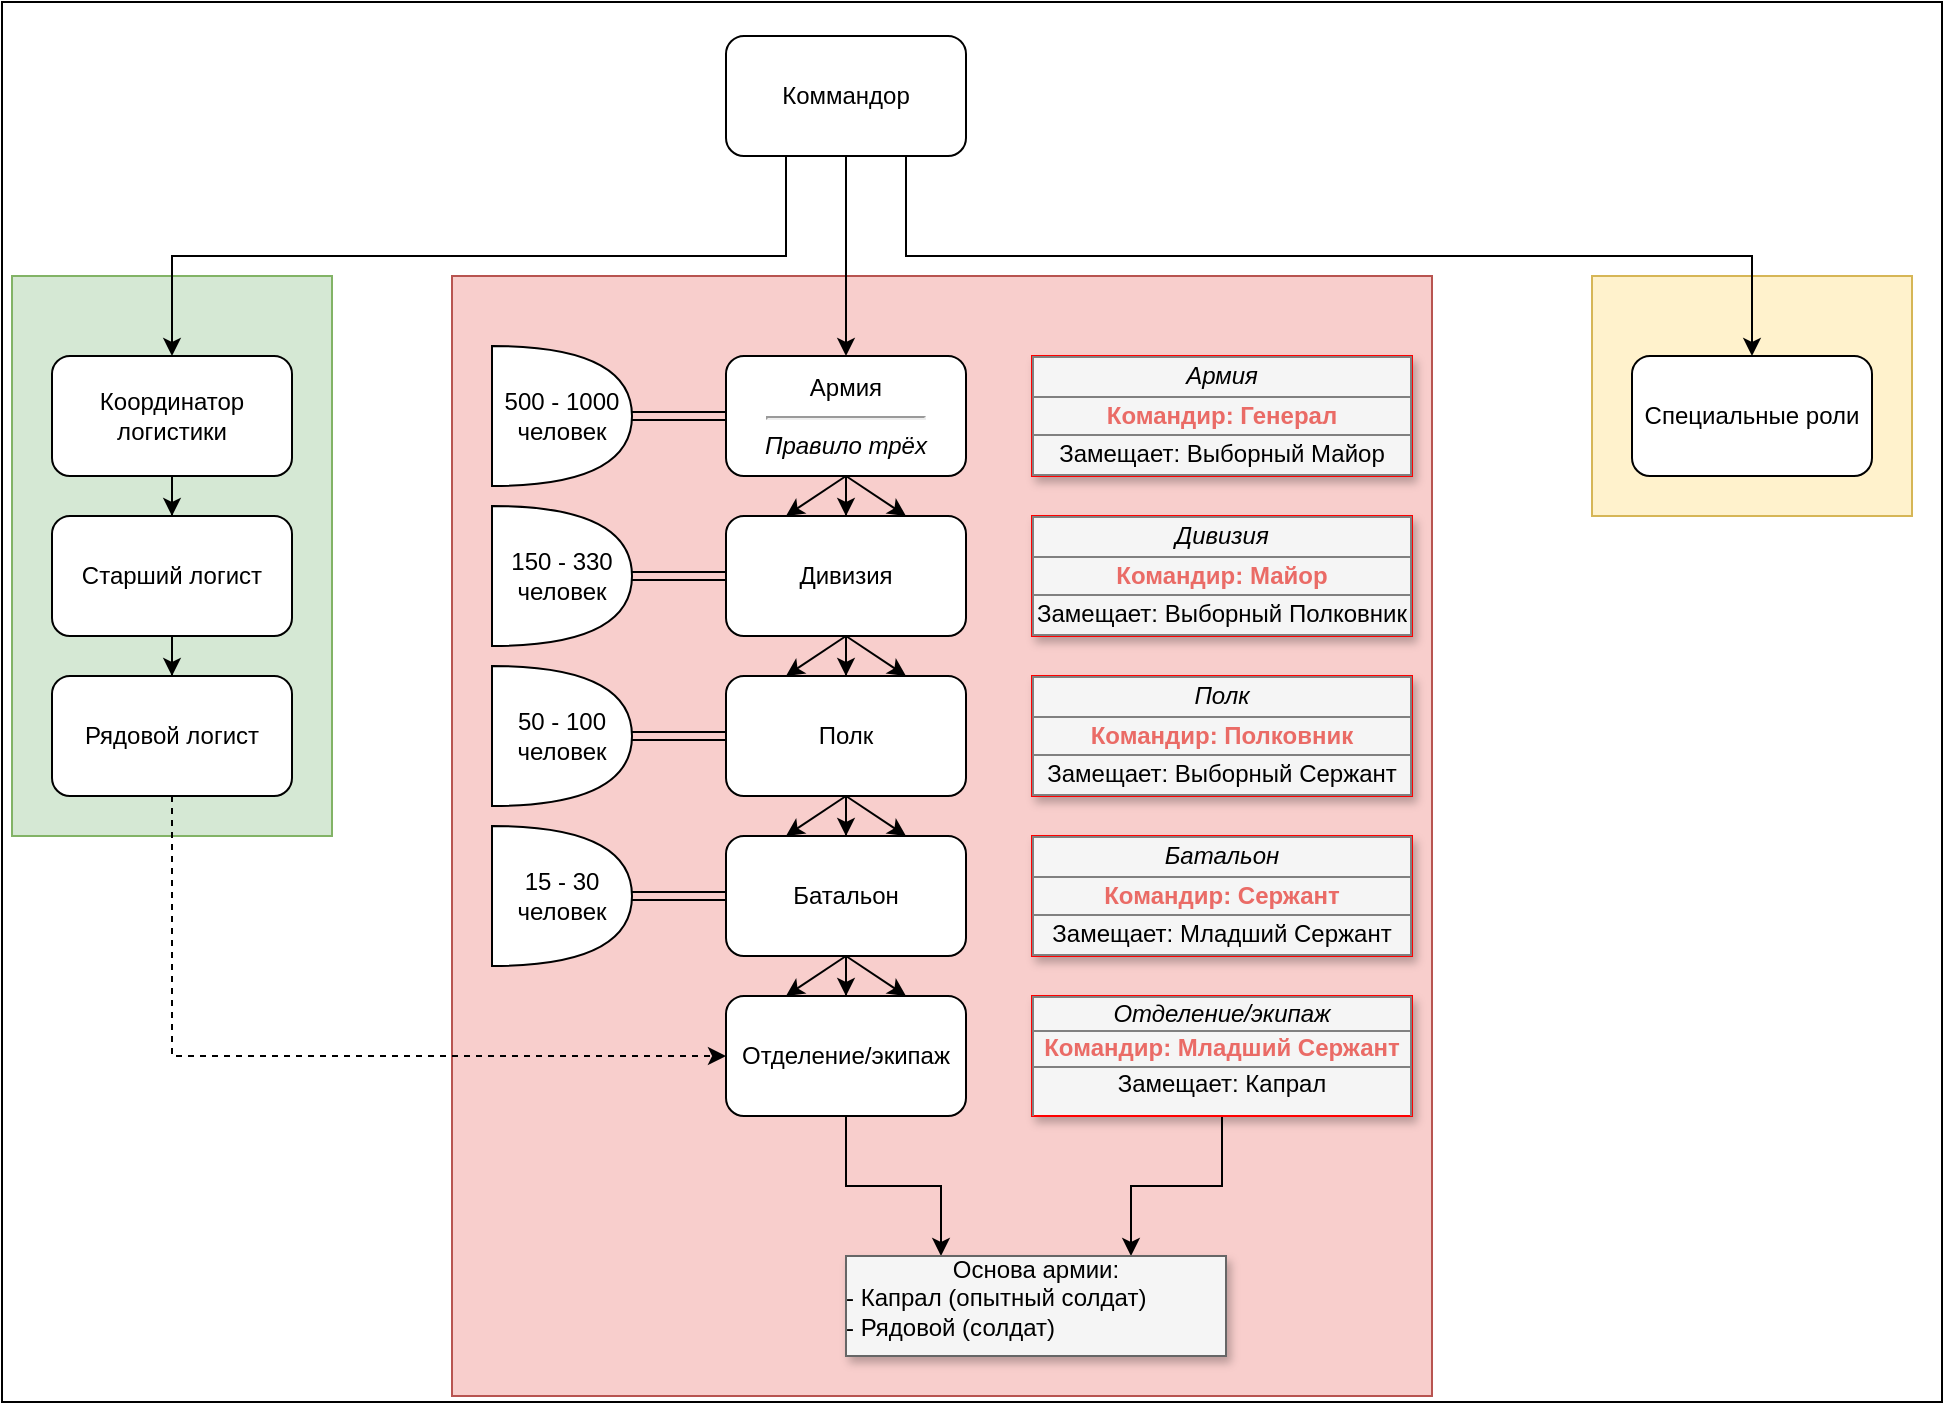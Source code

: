 <mxfile version="20.5.1" type="github">
  <diagram name="Page-1" id="9c096ad6-e400-ecc8-3e38-643d2caac077">
    <mxGraphModel dx="1422" dy="762" grid="1" gridSize="10" guides="1" tooltips="1" connect="1" arrows="1" fold="1" page="1" pageScale="1.5" pageWidth="827" pageHeight="583" background="none" math="0" shadow="0">
      <root>
        <mxCell id="0" style=";html=1;" />
        <mxCell id="1" style=";html=1;" parent="0" />
        <mxCell id="SyCh86fztDe2KE6wsMSK-53" value="" style="rounded=0;whiteSpace=wrap;html=1;fontColor=#000000;" vertex="1" parent="1">
          <mxGeometry x="140" y="80" width="970" height="700" as="geometry" />
        </mxCell>
        <mxCell id="SyCh86fztDe2KE6wsMSK-36" value="" style="rounded=0;whiteSpace=wrap;html=1;fillColor=#fff2cc;strokeColor=#d6b656;" vertex="1" parent="1">
          <mxGeometry x="935" y="217" width="160" height="120" as="geometry" />
        </mxCell>
        <mxCell id="SyCh86fztDe2KE6wsMSK-21" value="" style="rounded=0;whiteSpace=wrap;html=1;fillColor=#d5e8d4;strokeColor=#82b366;" vertex="1" parent="1">
          <mxGeometry x="145" y="217" width="160" height="280" as="geometry" />
        </mxCell>
        <mxCell id="SyCh86fztDe2KE6wsMSK-6" value="" style="rounded=0;whiteSpace=wrap;html=1;fillColor=#f8cecc;strokeColor=#b85450;" vertex="1" parent="1">
          <mxGeometry x="365" y="217" width="490" height="560" as="geometry" />
        </mxCell>
        <mxCell id="30e23a8a0b95c500-1" value="&lt;table border=&quot;1&quot; width=&quot;100%&quot; style=&quot;width: 100% ; height: 100% ; border-collapse: collapse&quot;&gt;&lt;tbody&gt;&lt;tr&gt;&lt;td colspan=&quot;2&quot; align=&quot;center&quot;&gt;&lt;font style=&quot;font-size: 12px;&quot;&gt;&lt;i&gt;Армия&lt;/i&gt;&lt;/font&gt;&lt;/td&gt;&lt;/tr&gt;&lt;tr&gt;&lt;td align=&quot;center&quot;&gt;&lt;font color=&quot;#ea6b66&quot;&gt;&lt;b&gt;Командир: Генерал&lt;/b&gt;&lt;/font&gt;&lt;/td&gt;&lt;/tr&gt;&lt;tr&gt;&lt;td align=&quot;center&quot;&gt;Замещает: Выборный Майор&lt;/td&gt;&lt;/tr&gt;&lt;/tbody&gt;&lt;/table&gt;" style="text;html=1;strokeColor=#FF0000;fillColor=#f5f5f5;overflow=fill;rounded=0;shadow=1;fontSize=12;align=center;" parent="1" vertex="1">
          <mxGeometry x="655" y="257" width="190" height="60" as="geometry" />
        </mxCell>
        <mxCell id="SyCh86fztDe2KE6wsMSK-3" style="edgeStyle=orthogonalEdgeStyle;rounded=0;orthogonalLoop=1;jettySize=auto;html=1;exitX=0.25;exitY=1;exitDx=0;exitDy=0;" edge="1" parent="1" source="SyCh86fztDe2KE6wsMSK-1" target="SyCh86fztDe2KE6wsMSK-2">
          <mxGeometry relative="1" as="geometry" />
        </mxCell>
        <mxCell id="SyCh86fztDe2KE6wsMSK-5" style="edgeStyle=orthogonalEdgeStyle;rounded=0;orthogonalLoop=1;jettySize=auto;html=1;exitX=0.5;exitY=1;exitDx=0;exitDy=0;" edge="1" parent="1" source="SyCh86fztDe2KE6wsMSK-1" target="SyCh86fztDe2KE6wsMSK-4">
          <mxGeometry relative="1" as="geometry" />
        </mxCell>
        <mxCell id="SyCh86fztDe2KE6wsMSK-35" style="edgeStyle=orthogonalEdgeStyle;rounded=0;orthogonalLoop=1;jettySize=auto;html=1;exitX=0.75;exitY=1;exitDx=0;exitDy=0;" edge="1" parent="1" source="SyCh86fztDe2KE6wsMSK-1" target="SyCh86fztDe2KE6wsMSK-34">
          <mxGeometry relative="1" as="geometry">
            <Array as="points">
              <mxPoint x="592" y="207" />
              <mxPoint x="1015" y="207" />
            </Array>
          </mxGeometry>
        </mxCell>
        <mxCell id="SyCh86fztDe2KE6wsMSK-1" value="Коммандор" style="rounded=1;whiteSpace=wrap;html=1;" vertex="1" parent="1">
          <mxGeometry x="502" y="97" width="120" height="60" as="geometry" />
        </mxCell>
        <mxCell id="SyCh86fztDe2KE6wsMSK-17" style="edgeStyle=orthogonalEdgeStyle;rounded=0;orthogonalLoop=1;jettySize=auto;html=1;exitX=0.5;exitY=1;exitDx=0;exitDy=0;" edge="1" parent="1" source="SyCh86fztDe2KE6wsMSK-2" target="SyCh86fztDe2KE6wsMSK-16">
          <mxGeometry relative="1" as="geometry" />
        </mxCell>
        <mxCell id="SyCh86fztDe2KE6wsMSK-2" value="Координатор логистики" style="rounded=1;whiteSpace=wrap;html=1;" vertex="1" parent="1">
          <mxGeometry x="165" y="257" width="120" height="60" as="geometry" />
        </mxCell>
        <mxCell id="SyCh86fztDe2KE6wsMSK-9" style="edgeStyle=orthogonalEdgeStyle;rounded=0;orthogonalLoop=1;jettySize=auto;html=1;exitX=0.5;exitY=1;exitDx=0;exitDy=0;" edge="1" parent="1" source="SyCh86fztDe2KE6wsMSK-4" target="SyCh86fztDe2KE6wsMSK-8">
          <mxGeometry relative="1" as="geometry" />
        </mxCell>
        <mxCell id="SyCh86fztDe2KE6wsMSK-22" style="rounded=0;orthogonalLoop=1;jettySize=auto;html=1;exitX=0.5;exitY=1;exitDx=0;exitDy=0;entryX=0.75;entryY=0;entryDx=0;entryDy=0;" edge="1" parent="1" source="SyCh86fztDe2KE6wsMSK-4" target="SyCh86fztDe2KE6wsMSK-8">
          <mxGeometry relative="1" as="geometry" />
        </mxCell>
        <mxCell id="SyCh86fztDe2KE6wsMSK-24" style="rounded=0;orthogonalLoop=1;jettySize=auto;html=1;exitX=0.5;exitY=1;exitDx=0;exitDy=0;entryX=0.25;entryY=0;entryDx=0;entryDy=0;" edge="1" parent="1" source="SyCh86fztDe2KE6wsMSK-4" target="SyCh86fztDe2KE6wsMSK-8">
          <mxGeometry relative="1" as="geometry" />
        </mxCell>
        <mxCell id="SyCh86fztDe2KE6wsMSK-4" value="Армия&lt;br&gt;&lt;hr&gt;&lt;i&gt;Правило трёх&lt;/i&gt;" style="rounded=1;whiteSpace=wrap;html=1;" vertex="1" parent="1">
          <mxGeometry x="502" y="257" width="120" height="60" as="geometry" />
        </mxCell>
        <mxCell id="SyCh86fztDe2KE6wsMSK-11" style="edgeStyle=orthogonalEdgeStyle;rounded=0;orthogonalLoop=1;jettySize=auto;html=1;exitX=0.5;exitY=1;exitDx=0;exitDy=0;" edge="1" parent="1" source="SyCh86fztDe2KE6wsMSK-8" target="SyCh86fztDe2KE6wsMSK-10">
          <mxGeometry relative="1" as="geometry" />
        </mxCell>
        <mxCell id="SyCh86fztDe2KE6wsMSK-8" value="Дивизия" style="rounded=1;whiteSpace=wrap;html=1;" vertex="1" parent="1">
          <mxGeometry x="502" y="337" width="120" height="60" as="geometry" />
        </mxCell>
        <mxCell id="SyCh86fztDe2KE6wsMSK-13" style="edgeStyle=orthogonalEdgeStyle;rounded=0;orthogonalLoop=1;jettySize=auto;html=1;exitX=0.5;exitY=1;exitDx=0;exitDy=0;" edge="1" parent="1" source="SyCh86fztDe2KE6wsMSK-10" target="SyCh86fztDe2KE6wsMSK-12">
          <mxGeometry relative="1" as="geometry" />
        </mxCell>
        <mxCell id="SyCh86fztDe2KE6wsMSK-10" value="Полк" style="rounded=1;whiteSpace=wrap;html=1;" vertex="1" parent="1">
          <mxGeometry x="502" y="417" width="120" height="60" as="geometry" />
        </mxCell>
        <mxCell id="SyCh86fztDe2KE6wsMSK-15" style="edgeStyle=orthogonalEdgeStyle;rounded=0;orthogonalLoop=1;jettySize=auto;html=1;exitX=0.5;exitY=1;exitDx=0;exitDy=0;" edge="1" parent="1" source="SyCh86fztDe2KE6wsMSK-12" target="SyCh86fztDe2KE6wsMSK-14">
          <mxGeometry relative="1" as="geometry" />
        </mxCell>
        <mxCell id="SyCh86fztDe2KE6wsMSK-12" value="Батальон" style="rounded=1;whiteSpace=wrap;html=1;" vertex="1" parent="1">
          <mxGeometry x="502" y="497" width="120" height="60" as="geometry" />
        </mxCell>
        <mxCell id="SyCh86fztDe2KE6wsMSK-43" style="edgeStyle=orthogonalEdgeStyle;rounded=0;orthogonalLoop=1;jettySize=auto;html=1;exitX=0.5;exitY=1;exitDx=0;exitDy=0;entryX=0.25;entryY=0;entryDx=0;entryDy=0;fontColor=#000000;" edge="1" parent="1" source="SyCh86fztDe2KE6wsMSK-14" target="SyCh86fztDe2KE6wsMSK-41">
          <mxGeometry relative="1" as="geometry" />
        </mxCell>
        <mxCell id="SyCh86fztDe2KE6wsMSK-14" value="Отделение/экипаж" style="rounded=1;whiteSpace=wrap;html=1;" vertex="1" parent="1">
          <mxGeometry x="502" y="577" width="120" height="60" as="geometry" />
        </mxCell>
        <mxCell id="SyCh86fztDe2KE6wsMSK-19" style="edgeStyle=orthogonalEdgeStyle;rounded=0;orthogonalLoop=1;jettySize=auto;html=1;exitX=0.5;exitY=1;exitDx=0;exitDy=0;" edge="1" parent="1" source="SyCh86fztDe2KE6wsMSK-16" target="SyCh86fztDe2KE6wsMSK-18">
          <mxGeometry relative="1" as="geometry" />
        </mxCell>
        <mxCell id="SyCh86fztDe2KE6wsMSK-16" value="Старший логист" style="rounded=1;whiteSpace=wrap;html=1;" vertex="1" parent="1">
          <mxGeometry x="165" y="337" width="120" height="60" as="geometry" />
        </mxCell>
        <mxCell id="SyCh86fztDe2KE6wsMSK-20" style="edgeStyle=orthogonalEdgeStyle;rounded=0;orthogonalLoop=1;jettySize=auto;html=1;exitX=0.5;exitY=1;exitDx=0;exitDy=0;entryX=0;entryY=0.5;entryDx=0;entryDy=0;dashed=1;" edge="1" parent="1" source="SyCh86fztDe2KE6wsMSK-18" target="SyCh86fztDe2KE6wsMSK-14">
          <mxGeometry relative="1" as="geometry" />
        </mxCell>
        <mxCell id="SyCh86fztDe2KE6wsMSK-18" value="Рядовой логист" style="rounded=1;whiteSpace=wrap;html=1;" vertex="1" parent="1">
          <mxGeometry x="165" y="417" width="120" height="60" as="geometry" />
        </mxCell>
        <mxCell id="SyCh86fztDe2KE6wsMSK-27" style="rounded=0;orthogonalLoop=1;jettySize=auto;html=1;exitX=0.5;exitY=1;exitDx=0;exitDy=0;entryX=0.75;entryY=0;entryDx=0;entryDy=0;" edge="1" parent="1">
          <mxGeometry relative="1" as="geometry">
            <mxPoint x="562" y="397" as="sourcePoint" />
            <mxPoint x="592" y="417" as="targetPoint" />
          </mxGeometry>
        </mxCell>
        <mxCell id="SyCh86fztDe2KE6wsMSK-28" style="rounded=0;orthogonalLoop=1;jettySize=auto;html=1;exitX=0.5;exitY=1;exitDx=0;exitDy=0;entryX=0.25;entryY=0;entryDx=0;entryDy=0;" edge="1" parent="1">
          <mxGeometry relative="1" as="geometry">
            <mxPoint x="562" y="397" as="sourcePoint" />
            <mxPoint x="532.0" y="417" as="targetPoint" />
          </mxGeometry>
        </mxCell>
        <mxCell id="SyCh86fztDe2KE6wsMSK-29" style="rounded=0;orthogonalLoop=1;jettySize=auto;html=1;exitX=0.5;exitY=1;exitDx=0;exitDy=0;entryX=0.75;entryY=0;entryDx=0;entryDy=0;" edge="1" parent="1">
          <mxGeometry relative="1" as="geometry">
            <mxPoint x="562" y="477" as="sourcePoint" />
            <mxPoint x="592" y="497" as="targetPoint" />
          </mxGeometry>
        </mxCell>
        <mxCell id="SyCh86fztDe2KE6wsMSK-30" style="rounded=0;orthogonalLoop=1;jettySize=auto;html=1;exitX=0.5;exitY=1;exitDx=0;exitDy=0;entryX=0.25;entryY=0;entryDx=0;entryDy=0;" edge="1" parent="1">
          <mxGeometry relative="1" as="geometry">
            <mxPoint x="562" y="477" as="sourcePoint" />
            <mxPoint x="532.0" y="497" as="targetPoint" />
          </mxGeometry>
        </mxCell>
        <mxCell id="SyCh86fztDe2KE6wsMSK-31" style="rounded=0;orthogonalLoop=1;jettySize=auto;html=1;exitX=0.5;exitY=1;exitDx=0;exitDy=0;entryX=0.75;entryY=0;entryDx=0;entryDy=0;" edge="1" parent="1">
          <mxGeometry relative="1" as="geometry">
            <mxPoint x="562" y="557" as="sourcePoint" />
            <mxPoint x="592" y="577" as="targetPoint" />
          </mxGeometry>
        </mxCell>
        <mxCell id="SyCh86fztDe2KE6wsMSK-32" style="rounded=0;orthogonalLoop=1;jettySize=auto;html=1;exitX=0.5;exitY=1;exitDx=0;exitDy=0;entryX=0.25;entryY=0;entryDx=0;entryDy=0;" edge="1" parent="1">
          <mxGeometry relative="1" as="geometry">
            <mxPoint x="562" y="557" as="sourcePoint" />
            <mxPoint x="532.0" y="577" as="targetPoint" />
          </mxGeometry>
        </mxCell>
        <mxCell id="SyCh86fztDe2KE6wsMSK-34" value="Специальные роли" style="rounded=1;whiteSpace=wrap;html=1;" vertex="1" parent="1">
          <mxGeometry x="955" y="257" width="120" height="60" as="geometry" />
        </mxCell>
        <mxCell id="SyCh86fztDe2KE6wsMSK-37" value="&lt;table border=&quot;1&quot; width=&quot;100%&quot; style=&quot;width: 100% ; height: 100% ; border-collapse: collapse&quot;&gt;&lt;tbody&gt;&lt;tr&gt;&lt;td colspan=&quot;2&quot; align=&quot;center&quot;&gt;&lt;font style=&quot;font-size: 12px;&quot;&gt;&lt;i&gt;Дивизия&lt;/i&gt;&lt;/font&gt;&lt;/td&gt;&lt;/tr&gt;&lt;tr&gt;&lt;td align=&quot;center&quot;&gt;&lt;font color=&quot;#ea6b66&quot;&gt;&lt;b&gt;Командир: Майор&lt;/b&gt;&lt;/font&gt;&lt;/td&gt;&lt;/tr&gt;&lt;tr&gt;&lt;td align=&quot;center&quot;&gt;Замещает: Выборный Полковник&lt;/td&gt;&lt;/tr&gt;&lt;/tbody&gt;&lt;/table&gt;" style="text;html=1;strokeColor=#FF0000;fillColor=#f5f5f5;overflow=fill;rounded=0;shadow=1;fontSize=12;align=center;" vertex="1" parent="1">
          <mxGeometry x="655" y="337" width="190" height="60" as="geometry" />
        </mxCell>
        <mxCell id="SyCh86fztDe2KE6wsMSK-38" value="&lt;table border=&quot;1&quot; width=&quot;100%&quot; style=&quot;width: 100% ; height: 100% ; border-collapse: collapse&quot;&gt;&lt;tbody&gt;&lt;tr&gt;&lt;td colspan=&quot;2&quot; align=&quot;center&quot;&gt;&lt;font style=&quot;font-size: 12px;&quot;&gt;&lt;i&gt;Полк&lt;/i&gt;&lt;/font&gt;&lt;/td&gt;&lt;/tr&gt;&lt;tr&gt;&lt;td align=&quot;center&quot;&gt;&lt;font color=&quot;#ea6b66&quot;&gt;&lt;b&gt;Командир: Полковник&lt;/b&gt;&lt;/font&gt;&lt;/td&gt;&lt;/tr&gt;&lt;tr&gt;&lt;td align=&quot;center&quot;&gt;Замещает: Выборный Сержант&lt;/td&gt;&lt;/tr&gt;&lt;/tbody&gt;&lt;/table&gt;" style="text;html=1;strokeColor=#FF0000;fillColor=#f5f5f5;overflow=fill;rounded=0;shadow=1;fontSize=12;align=center;" vertex="1" parent="1">
          <mxGeometry x="655" y="417" width="190" height="60" as="geometry" />
        </mxCell>
        <mxCell id="SyCh86fztDe2KE6wsMSK-39" value="&lt;table border=&quot;1&quot; width=&quot;100%&quot; style=&quot;width: 100% ; height: 100% ; border-collapse: collapse&quot;&gt;&lt;tbody&gt;&lt;tr&gt;&lt;td colspan=&quot;2&quot; align=&quot;center&quot;&gt;&lt;font style=&quot;font-size: 12px;&quot;&gt;&lt;i&gt;Батальон&lt;/i&gt;&lt;/font&gt;&lt;/td&gt;&lt;/tr&gt;&lt;tr&gt;&lt;td align=&quot;center&quot;&gt;&lt;font color=&quot;#ea6b66&quot;&gt;&lt;b&gt;Командир: Сержант&lt;/b&gt;&lt;/font&gt;&lt;/td&gt;&lt;/tr&gt;&lt;tr&gt;&lt;td align=&quot;center&quot;&gt;Замещает: Младший Сержант&lt;/td&gt;&lt;/tr&gt;&lt;/tbody&gt;&lt;/table&gt;" style="text;html=1;strokeColor=#FF0000;fillColor=#f5f5f5;overflow=fill;rounded=0;shadow=1;fontSize=12;align=center;" vertex="1" parent="1">
          <mxGeometry x="655" y="497" width="190" height="60" as="geometry" />
        </mxCell>
        <mxCell id="SyCh86fztDe2KE6wsMSK-42" style="edgeStyle=orthogonalEdgeStyle;rounded=0;orthogonalLoop=1;jettySize=auto;html=1;exitX=0.5;exitY=1;exitDx=0;exitDy=0;fontColor=#EA6B66;entryX=0.75;entryY=0;entryDx=0;entryDy=0;" edge="1" parent="1" source="SyCh86fztDe2KE6wsMSK-40" target="SyCh86fztDe2KE6wsMSK-41">
          <mxGeometry relative="1" as="geometry" />
        </mxCell>
        <mxCell id="SyCh86fztDe2KE6wsMSK-40" value="&lt;table border=&quot;1&quot; width=&quot;100%&quot; style=&quot;width: 100% ; height: 100% ; border-collapse: collapse&quot;&gt;&lt;tbody&gt;&lt;tr&gt;&lt;td colspan=&quot;2&quot; align=&quot;center&quot;&gt;&lt;font style=&quot;font-size: 12px;&quot;&gt;&lt;i&gt;Отделение/экипаж&lt;/i&gt;&lt;/font&gt;&lt;/td&gt;&lt;/tr&gt;&lt;tr&gt;&lt;td align=&quot;center&quot;&gt;&lt;font color=&quot;#ea6b66&quot;&gt;&lt;b&gt;Командир: Младший Сержант&lt;/b&gt;&lt;/font&gt;&lt;/td&gt;&lt;/tr&gt;&lt;tr&gt;&lt;td&gt;Замещает: Капрал&lt;br&gt;&lt;br&gt;&lt;/td&gt;&lt;/tr&gt;&lt;/tbody&gt;&lt;/table&gt;" style="text;html=1;strokeColor=#FF0000;fillColor=#f5f5f5;overflow=fill;rounded=0;shadow=1;fontSize=12;align=center;" vertex="1" parent="1">
          <mxGeometry x="655" y="577" width="190" height="60" as="geometry" />
        </mxCell>
        <mxCell id="SyCh86fztDe2KE6wsMSK-41" value="&lt;font color=&quot;#000000&quot;&gt;Основа армии:&lt;br&gt;&lt;div style=&quot;text-align: left;&quot;&gt;&lt;span style=&quot;background-color: initial;&quot;&gt;- Капрал (опытный солдат)&lt;/span&gt;&lt;/div&gt;&lt;div style=&quot;text-align: left;&quot;&gt;&lt;span style=&quot;background-color: initial;&quot;&gt;- Рядовой (солдат)&lt;/span&gt;&lt;/div&gt;&lt;/font&gt;" style="text;html=1;strokeColor=#666666;fillColor=#f5f5f5;overflow=fill;rounded=0;shadow=1;fontSize=12;align=center;fontColor=#333333;" vertex="1" parent="1">
          <mxGeometry x="562" y="707" width="190" height="50" as="geometry" />
        </mxCell>
        <mxCell id="SyCh86fztDe2KE6wsMSK-46" style="edgeStyle=orthogonalEdgeStyle;rounded=0;orthogonalLoop=1;jettySize=auto;html=1;fontColor=#000000;shape=link;" edge="1" parent="1" source="SyCh86fztDe2KE6wsMSK-45" target="SyCh86fztDe2KE6wsMSK-4">
          <mxGeometry relative="1" as="geometry" />
        </mxCell>
        <mxCell id="SyCh86fztDe2KE6wsMSK-45" value="500 - 1000 человек" style="shape=or;whiteSpace=wrap;html=1;fontColor=#000000;" vertex="1" parent="1">
          <mxGeometry x="385" y="252" width="70" height="70" as="geometry" />
        </mxCell>
        <mxCell id="SyCh86fztDe2KE6wsMSK-50" style="edgeStyle=orthogonalEdgeStyle;shape=link;rounded=0;orthogonalLoop=1;jettySize=auto;html=1;fontColor=#000000;" edge="1" parent="1" source="SyCh86fztDe2KE6wsMSK-47" target="SyCh86fztDe2KE6wsMSK-8">
          <mxGeometry relative="1" as="geometry" />
        </mxCell>
        <mxCell id="SyCh86fztDe2KE6wsMSK-47" value="150 - 330 человек" style="shape=or;whiteSpace=wrap;html=1;fontColor=#000000;" vertex="1" parent="1">
          <mxGeometry x="385" y="332" width="70" height="70" as="geometry" />
        </mxCell>
        <mxCell id="SyCh86fztDe2KE6wsMSK-51" style="edgeStyle=orthogonalEdgeStyle;shape=link;rounded=0;orthogonalLoop=1;jettySize=auto;html=1;entryX=0;entryY=0.5;entryDx=0;entryDy=0;fontColor=#000000;" edge="1" parent="1" source="SyCh86fztDe2KE6wsMSK-48" target="SyCh86fztDe2KE6wsMSK-10">
          <mxGeometry relative="1" as="geometry" />
        </mxCell>
        <mxCell id="SyCh86fztDe2KE6wsMSK-48" value="50 - 100 человек" style="shape=or;whiteSpace=wrap;html=1;fontColor=#000000;" vertex="1" parent="1">
          <mxGeometry x="385" y="412" width="70" height="70" as="geometry" />
        </mxCell>
        <mxCell id="SyCh86fztDe2KE6wsMSK-52" style="edgeStyle=orthogonalEdgeStyle;shape=link;rounded=0;orthogonalLoop=1;jettySize=auto;html=1;entryX=0;entryY=0.5;entryDx=0;entryDy=0;fontColor=#000000;" edge="1" parent="1" source="SyCh86fztDe2KE6wsMSK-49" target="SyCh86fztDe2KE6wsMSK-12">
          <mxGeometry relative="1" as="geometry" />
        </mxCell>
        <mxCell id="SyCh86fztDe2KE6wsMSK-49" value="15 - 30 человек" style="shape=or;whiteSpace=wrap;html=1;fontColor=#000000;" vertex="1" parent="1">
          <mxGeometry x="385" y="492" width="70" height="70" as="geometry" />
        </mxCell>
      </root>
    </mxGraphModel>
  </diagram>
</mxfile>
